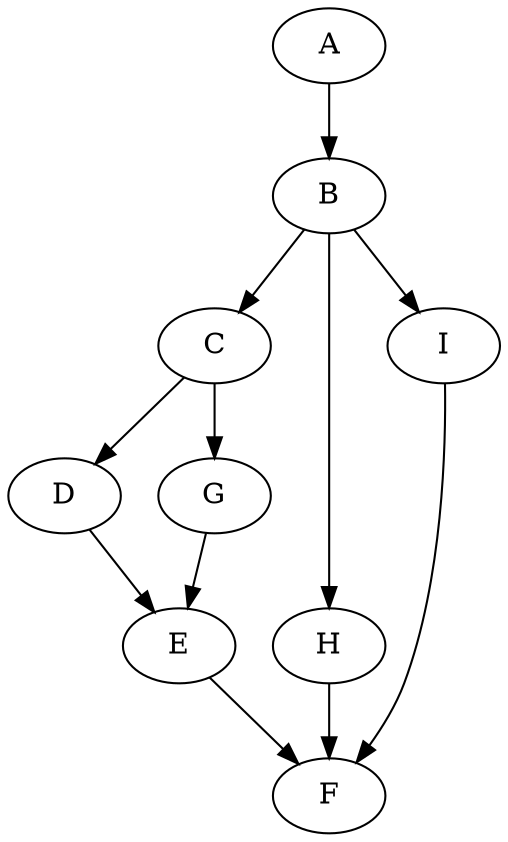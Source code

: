digraph G_DD {
A [label="A"];
B [label="B"];
C [label="C"];
D [label="D"];
E [label="E"];
F [label="F"];
G [label="G"];
H [label="H"];
I [label="I"];
A -> B;B -> C;C -> D;D -> E;E -> F;C -> G;G -> E;B -> H;H -> F;B -> I;I -> F;}
